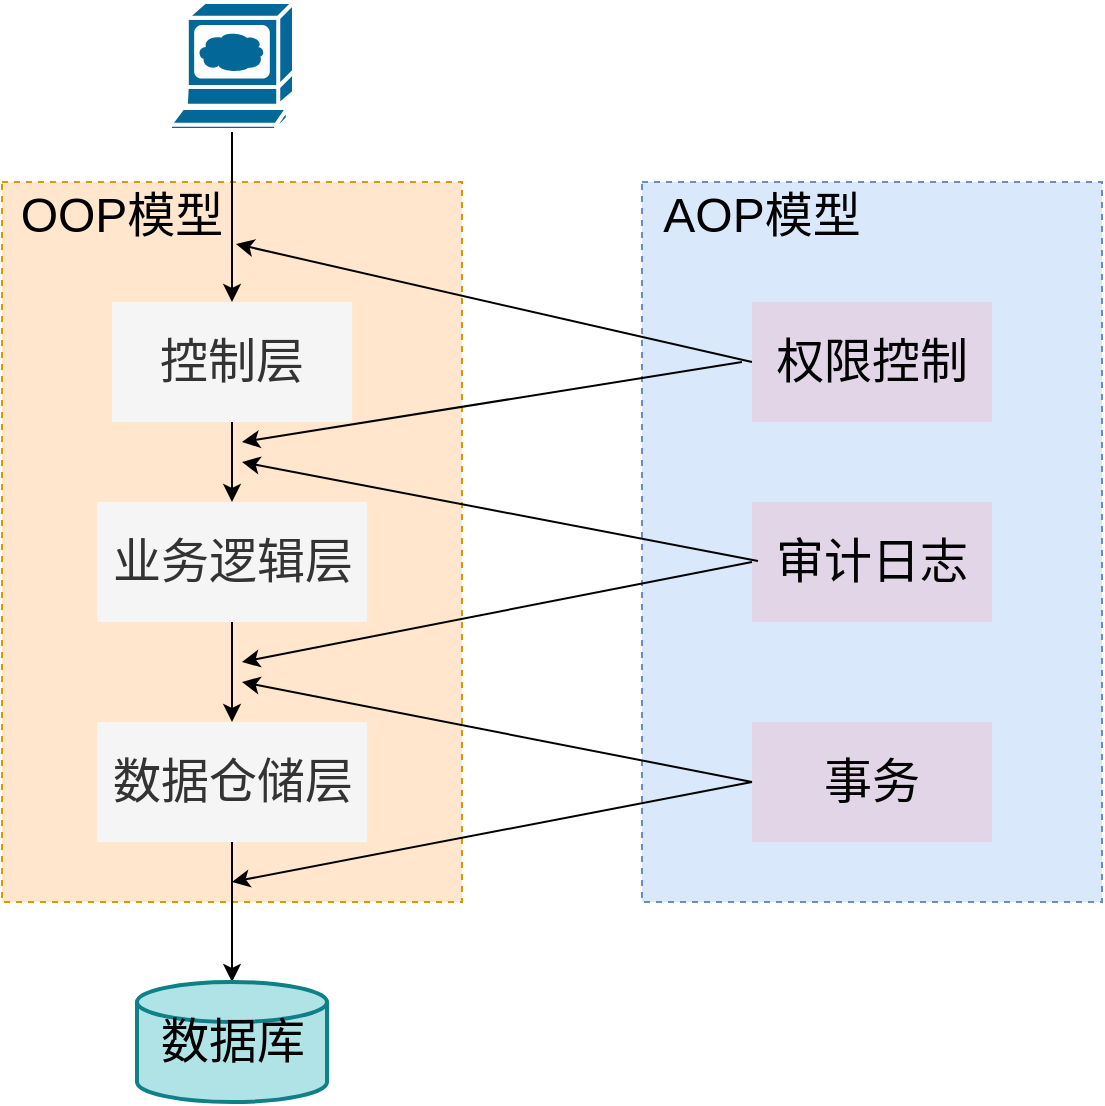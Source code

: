 <mxfile version="12.1.0" type="device" pages="1"><diagram id="inG07e-9kOQLy2bI1-OZ" name="Page-1"><mxGraphModel dx="836" dy="1648" grid="1" gridSize="10" guides="1" tooltips="1" connect="1" arrows="1" fold="1" page="1" pageScale="1" pageWidth="827" pageHeight="1169" math="0" shadow="0"><root><mxCell id="0"/><mxCell id="1" parent="0"/><mxCell id="HIn089uXR8DdXFA-Ejch-2" value="" style="rounded=0;whiteSpace=wrap;html=1;dashed=1;fillColor=#ffe6cc;strokeColor=#d79b00;" vertex="1" parent="1"><mxGeometry x="70" width="230" height="360" as="geometry"/></mxCell><mxCell id="HIn089uXR8DdXFA-Ejch-6" style="edgeStyle=orthogonalEdgeStyle;rounded=0;orthogonalLoop=1;jettySize=auto;html=1;entryX=0.5;entryY=0;entryDx=0;entryDy=0;" edge="1" parent="1" source="HIn089uXR8DdXFA-Ejch-1" target="HIn089uXR8DdXFA-Ejch-5"><mxGeometry relative="1" as="geometry"/></mxCell><mxCell id="HIn089uXR8DdXFA-Ejch-1" value="&lt;font style=&quot;font-size: 24px&quot;&gt;控制层&lt;/font&gt;" style="rounded=0;whiteSpace=wrap;html=1;fillColor=#f5f5f5;strokeColor=none;fontColor=#333333;" vertex="1" parent="1"><mxGeometry x="125" y="60" width="120" height="60" as="geometry"/></mxCell><mxCell id="HIn089uXR8DdXFA-Ejch-4" style="edgeStyle=orthogonalEdgeStyle;rounded=0;orthogonalLoop=1;jettySize=auto;html=1;" edge="1" parent="1" source="HIn089uXR8DdXFA-Ejch-3" target="HIn089uXR8DdXFA-Ejch-1"><mxGeometry relative="1" as="geometry"/></mxCell><mxCell id="HIn089uXR8DdXFA-Ejch-3" value="" style="shape=mxgraph.cisco.computers_and_peripherals.web_browser;html=1;dashed=0;fillColor=#036897;strokeColor=#ffffff;strokeWidth=2;verticalLabelPosition=bottom;verticalAlign=top" vertex="1" parent="1"><mxGeometry x="154" y="-90" width="62" height="64" as="geometry"/></mxCell><mxCell id="HIn089uXR8DdXFA-Ejch-8" style="edgeStyle=orthogonalEdgeStyle;rounded=0;orthogonalLoop=1;jettySize=auto;html=1;entryX=0.5;entryY=0;entryDx=0;entryDy=0;" edge="1" parent="1" source="HIn089uXR8DdXFA-Ejch-5" target="HIn089uXR8DdXFA-Ejch-7"><mxGeometry relative="1" as="geometry"/></mxCell><mxCell id="HIn089uXR8DdXFA-Ejch-5" value="&lt;font style=&quot;font-size: 24px&quot;&gt;业务逻辑层&lt;/font&gt;" style="rounded=0;whiteSpace=wrap;html=1;fillColor=#f5f5f5;strokeColor=none;fontColor=#333333;" vertex="1" parent="1"><mxGeometry x="117.5" y="160" width="135" height="60" as="geometry"/></mxCell><mxCell id="HIn089uXR8DdXFA-Ejch-22" style="edgeStyle=none;rounded=0;orthogonalLoop=1;jettySize=auto;html=1;" edge="1" parent="1" source="HIn089uXR8DdXFA-Ejch-7" target="HIn089uXR8DdXFA-Ejch-21"><mxGeometry relative="1" as="geometry"/></mxCell><mxCell id="HIn089uXR8DdXFA-Ejch-7" value="&lt;font style=&quot;font-size: 24px&quot;&gt;数据仓储层&lt;/font&gt;" style="rounded=0;whiteSpace=wrap;html=1;fillColor=#f5f5f5;strokeColor=none;fontColor=#333333;" vertex="1" parent="1"><mxGeometry x="117.5" y="270" width="135" height="60" as="geometry"/></mxCell><mxCell id="HIn089uXR8DdXFA-Ejch-9" value="&lt;font style=&quot;font-size: 24px&quot;&gt;OOP模型&lt;/font&gt;" style="text;html=1;strokeColor=none;fillColor=none;align=center;verticalAlign=middle;whiteSpace=wrap;rounded=0;dashed=1;" vertex="1" parent="1"><mxGeometry x="70" y="7" width="120" height="20" as="geometry"/></mxCell><mxCell id="HIn089uXR8DdXFA-Ejch-10" value="" style="rounded=0;whiteSpace=wrap;html=1;dashed=1;fillColor=#dae8fc;strokeColor=#6c8ebf;" vertex="1" parent="1"><mxGeometry x="390" width="230" height="360" as="geometry"/></mxCell><mxCell id="HIn089uXR8DdXFA-Ejch-11" value="&lt;font style=&quot;font-size: 24px&quot;&gt;AOP模型&lt;/font&gt;" style="text;html=1;strokeColor=none;fillColor=none;align=center;verticalAlign=middle;whiteSpace=wrap;rounded=0;dashed=1;" vertex="1" parent="1"><mxGeometry x="390" y="7" width="120" height="20" as="geometry"/></mxCell><mxCell id="HIn089uXR8DdXFA-Ejch-15" style="rounded=0;orthogonalLoop=1;jettySize=auto;html=1;entryX=0.975;entryY=1.2;entryDx=0;entryDy=0;entryPerimeter=0;exitX=0;exitY=0.5;exitDx=0;exitDy=0;" edge="1" parent="1" source="HIn089uXR8DdXFA-Ejch-12" target="HIn089uXR8DdXFA-Ejch-9"><mxGeometry relative="1" as="geometry"/></mxCell><mxCell id="HIn089uXR8DdXFA-Ejch-12" value="&lt;span style=&quot;font-size: 24px&quot;&gt;权限控制&lt;/span&gt;" style="rounded=0;whiteSpace=wrap;html=1;fillColor=#e1d5e7;strokeColor=none;" vertex="1" parent="1"><mxGeometry x="445" y="60" width="120" height="60" as="geometry"/></mxCell><mxCell id="HIn089uXR8DdXFA-Ejch-13" value="&lt;span style=&quot;font-size: 24px&quot;&gt;审计日志&lt;/span&gt;" style="rounded=0;whiteSpace=wrap;html=1;fillColor=#e1d5e7;strokeColor=none;" vertex="1" parent="1"><mxGeometry x="445" y="160" width="120" height="60" as="geometry"/></mxCell><mxCell id="HIn089uXR8DdXFA-Ejch-14" value="&lt;span style=&quot;font-size: 24px&quot;&gt;事务&lt;/span&gt;" style="rounded=0;whiteSpace=wrap;html=1;fillColor=#e1d5e7;strokeColor=none;" vertex="1" parent="1"><mxGeometry x="445" y="270" width="120" height="60" as="geometry"/></mxCell><mxCell id="HIn089uXR8DdXFA-Ejch-16" style="rounded=0;orthogonalLoop=1;jettySize=auto;html=1;" edge="1" parent="1"><mxGeometry relative="1" as="geometry"><mxPoint x="440" y="90" as="sourcePoint"/><mxPoint x="190" y="130" as="targetPoint"/></mxGeometry></mxCell><mxCell id="HIn089uXR8DdXFA-Ejch-17" style="rounded=0;orthogonalLoop=1;jettySize=auto;html=1;exitX=0;exitY=0.5;exitDx=0;exitDy=0;" edge="1" parent="1"><mxGeometry relative="1" as="geometry"><mxPoint x="448" y="189.5" as="sourcePoint"/><mxPoint x="190" y="140" as="targetPoint"/></mxGeometry></mxCell><mxCell id="HIn089uXR8DdXFA-Ejch-18" value="" style="endArrow=classic;html=1;exitX=0;exitY=0.5;exitDx=0;exitDy=0;" edge="1" parent="1" source="HIn089uXR8DdXFA-Ejch-13"><mxGeometry width="50" height="50" relative="1" as="geometry"><mxPoint x="290" y="280" as="sourcePoint"/><mxPoint x="190" y="240" as="targetPoint"/></mxGeometry></mxCell><mxCell id="HIn089uXR8DdXFA-Ejch-19" value="" style="endArrow=classic;html=1;exitX=0;exitY=0.5;exitDx=0;exitDy=0;" edge="1" parent="1" source="HIn089uXR8DdXFA-Ejch-14"><mxGeometry width="50" height="50" relative="1" as="geometry"><mxPoint x="455" y="200" as="sourcePoint"/><mxPoint x="190" y="250" as="targetPoint"/></mxGeometry></mxCell><mxCell id="HIn089uXR8DdXFA-Ejch-20" value="" style="endArrow=classic;html=1;exitX=0;exitY=0.5;exitDx=0;exitDy=0;" edge="1" parent="1" source="HIn089uXR8DdXFA-Ejch-14"><mxGeometry width="50" height="50" relative="1" as="geometry"><mxPoint x="280" y="420" as="sourcePoint"/><mxPoint x="185" y="350" as="targetPoint"/></mxGeometry></mxCell><mxCell id="HIn089uXR8DdXFA-Ejch-21" value="&lt;span style=&quot;font-size: 24px&quot;&gt;数据库&lt;/span&gt;" style="strokeWidth=2;html=1;shape=mxgraph.flowchart.database;whiteSpace=wrap;fillColor=#b0e3e6;strokeColor=#0e8088;" vertex="1" parent="1"><mxGeometry x="137.5" y="400" width="95" height="60" as="geometry"/></mxCell></root></mxGraphModel></diagram></mxfile>